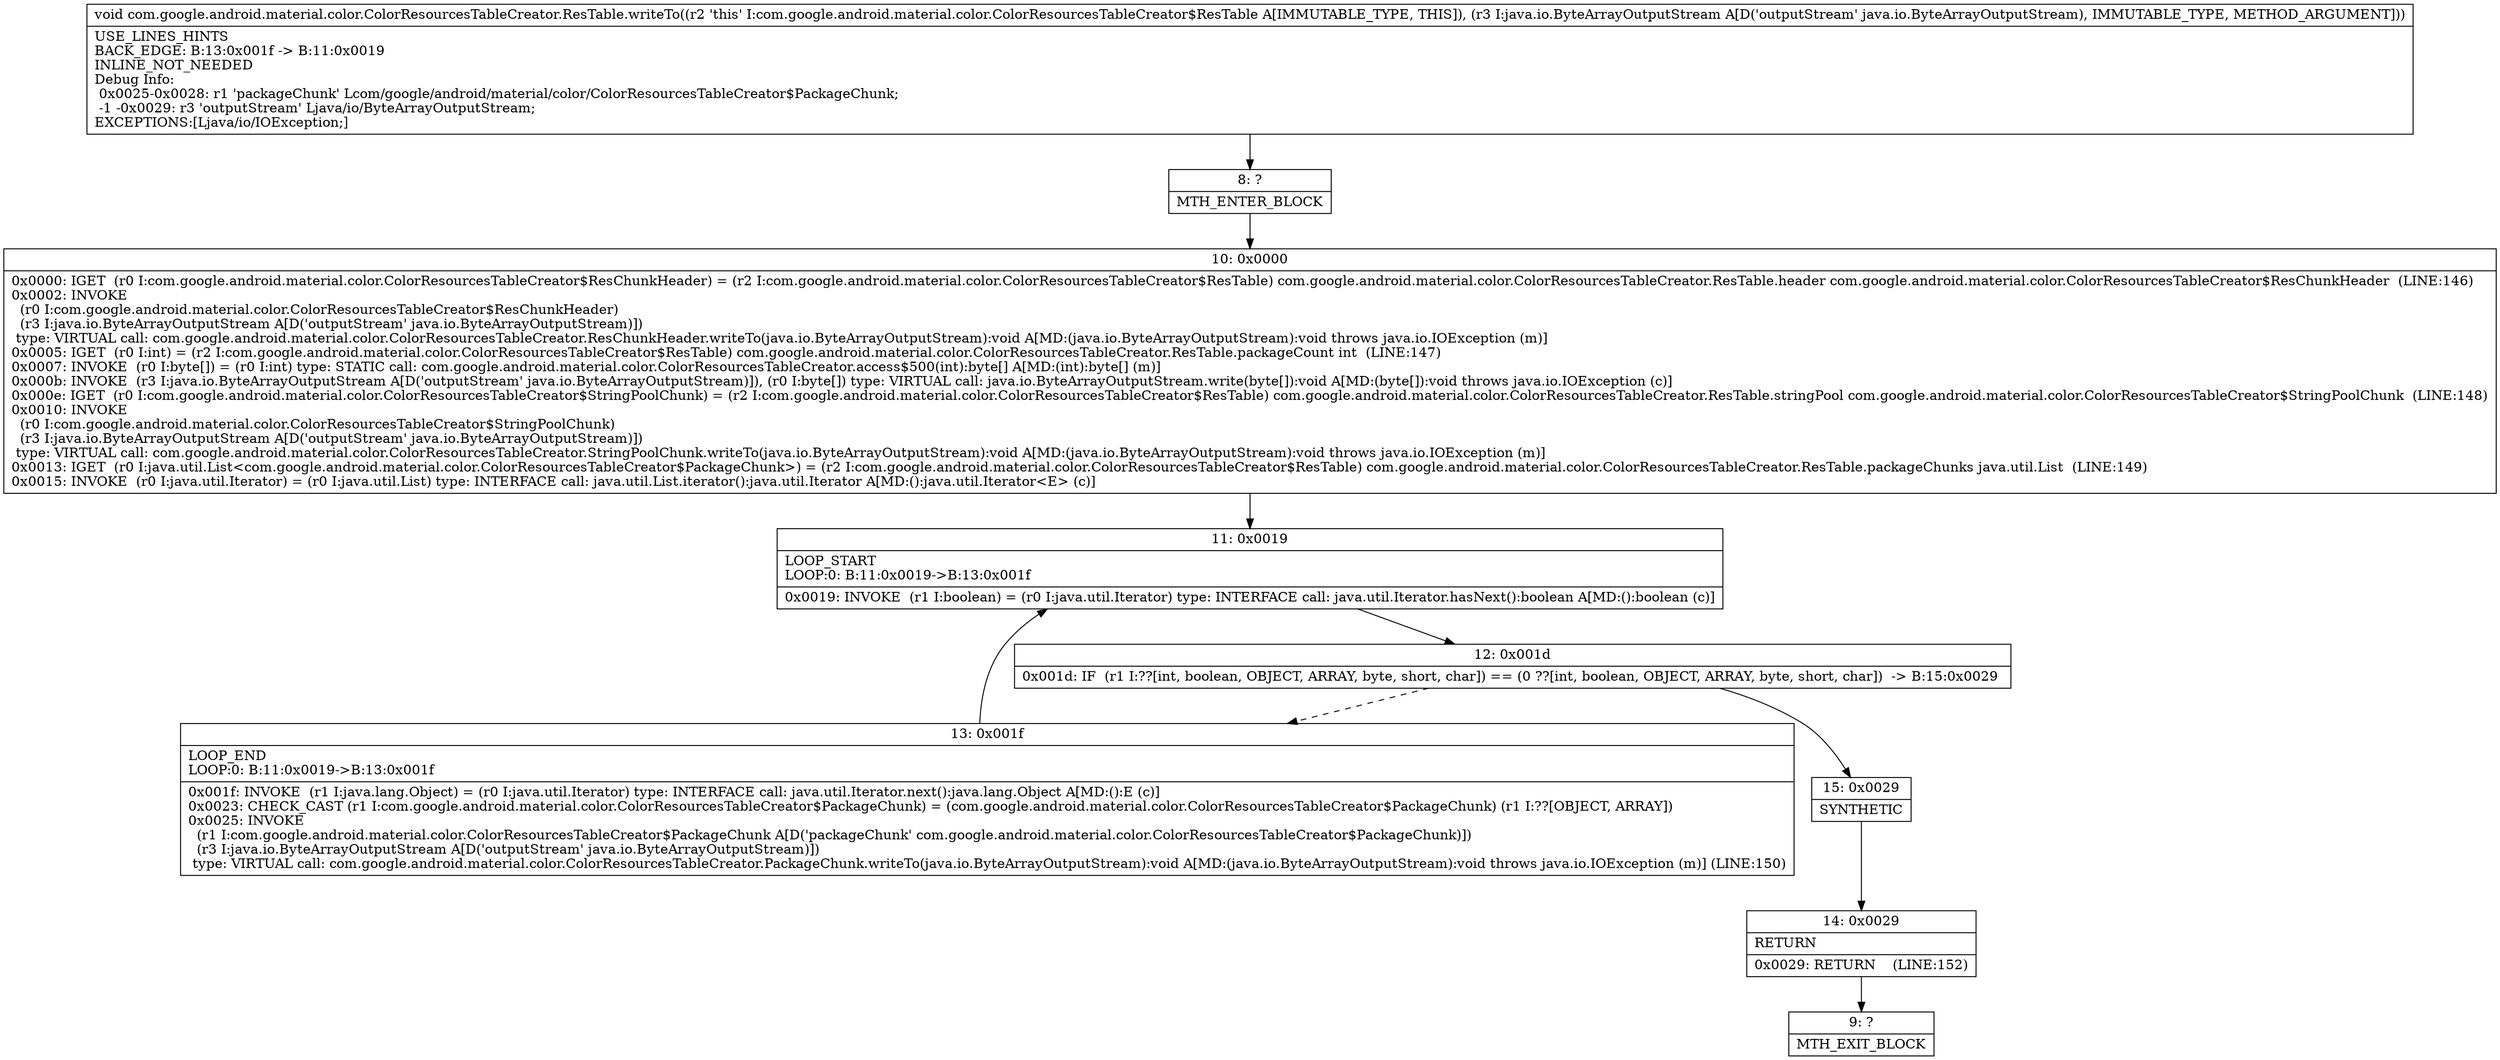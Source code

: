 digraph "CFG forcom.google.android.material.color.ColorResourcesTableCreator.ResTable.writeTo(Ljava\/io\/ByteArrayOutputStream;)V" {
Node_8 [shape=record,label="{8\:\ ?|MTH_ENTER_BLOCK\l}"];
Node_10 [shape=record,label="{10\:\ 0x0000|0x0000: IGET  (r0 I:com.google.android.material.color.ColorResourcesTableCreator$ResChunkHeader) = (r2 I:com.google.android.material.color.ColorResourcesTableCreator$ResTable) com.google.android.material.color.ColorResourcesTableCreator.ResTable.header com.google.android.material.color.ColorResourcesTableCreator$ResChunkHeader  (LINE:146)\l0x0002: INVOKE  \l  (r0 I:com.google.android.material.color.ColorResourcesTableCreator$ResChunkHeader)\l  (r3 I:java.io.ByteArrayOutputStream A[D('outputStream' java.io.ByteArrayOutputStream)])\l type: VIRTUAL call: com.google.android.material.color.ColorResourcesTableCreator.ResChunkHeader.writeTo(java.io.ByteArrayOutputStream):void A[MD:(java.io.ByteArrayOutputStream):void throws java.io.IOException (m)]\l0x0005: IGET  (r0 I:int) = (r2 I:com.google.android.material.color.ColorResourcesTableCreator$ResTable) com.google.android.material.color.ColorResourcesTableCreator.ResTable.packageCount int  (LINE:147)\l0x0007: INVOKE  (r0 I:byte[]) = (r0 I:int) type: STATIC call: com.google.android.material.color.ColorResourcesTableCreator.access$500(int):byte[] A[MD:(int):byte[] (m)]\l0x000b: INVOKE  (r3 I:java.io.ByteArrayOutputStream A[D('outputStream' java.io.ByteArrayOutputStream)]), (r0 I:byte[]) type: VIRTUAL call: java.io.ByteArrayOutputStream.write(byte[]):void A[MD:(byte[]):void throws java.io.IOException (c)]\l0x000e: IGET  (r0 I:com.google.android.material.color.ColorResourcesTableCreator$StringPoolChunk) = (r2 I:com.google.android.material.color.ColorResourcesTableCreator$ResTable) com.google.android.material.color.ColorResourcesTableCreator.ResTable.stringPool com.google.android.material.color.ColorResourcesTableCreator$StringPoolChunk  (LINE:148)\l0x0010: INVOKE  \l  (r0 I:com.google.android.material.color.ColorResourcesTableCreator$StringPoolChunk)\l  (r3 I:java.io.ByteArrayOutputStream A[D('outputStream' java.io.ByteArrayOutputStream)])\l type: VIRTUAL call: com.google.android.material.color.ColorResourcesTableCreator.StringPoolChunk.writeTo(java.io.ByteArrayOutputStream):void A[MD:(java.io.ByteArrayOutputStream):void throws java.io.IOException (m)]\l0x0013: IGET  (r0 I:java.util.List\<com.google.android.material.color.ColorResourcesTableCreator$PackageChunk\>) = (r2 I:com.google.android.material.color.ColorResourcesTableCreator$ResTable) com.google.android.material.color.ColorResourcesTableCreator.ResTable.packageChunks java.util.List  (LINE:149)\l0x0015: INVOKE  (r0 I:java.util.Iterator) = (r0 I:java.util.List) type: INTERFACE call: java.util.List.iterator():java.util.Iterator A[MD:():java.util.Iterator\<E\> (c)]\l}"];
Node_11 [shape=record,label="{11\:\ 0x0019|LOOP_START\lLOOP:0: B:11:0x0019\-\>B:13:0x001f\l|0x0019: INVOKE  (r1 I:boolean) = (r0 I:java.util.Iterator) type: INTERFACE call: java.util.Iterator.hasNext():boolean A[MD:():boolean (c)]\l}"];
Node_12 [shape=record,label="{12\:\ 0x001d|0x001d: IF  (r1 I:??[int, boolean, OBJECT, ARRAY, byte, short, char]) == (0 ??[int, boolean, OBJECT, ARRAY, byte, short, char])  \-\> B:15:0x0029 \l}"];
Node_13 [shape=record,label="{13\:\ 0x001f|LOOP_END\lLOOP:0: B:11:0x0019\-\>B:13:0x001f\l|0x001f: INVOKE  (r1 I:java.lang.Object) = (r0 I:java.util.Iterator) type: INTERFACE call: java.util.Iterator.next():java.lang.Object A[MD:():E (c)]\l0x0023: CHECK_CAST (r1 I:com.google.android.material.color.ColorResourcesTableCreator$PackageChunk) = (com.google.android.material.color.ColorResourcesTableCreator$PackageChunk) (r1 I:??[OBJECT, ARRAY]) \l0x0025: INVOKE  \l  (r1 I:com.google.android.material.color.ColorResourcesTableCreator$PackageChunk A[D('packageChunk' com.google.android.material.color.ColorResourcesTableCreator$PackageChunk)])\l  (r3 I:java.io.ByteArrayOutputStream A[D('outputStream' java.io.ByteArrayOutputStream)])\l type: VIRTUAL call: com.google.android.material.color.ColorResourcesTableCreator.PackageChunk.writeTo(java.io.ByteArrayOutputStream):void A[MD:(java.io.ByteArrayOutputStream):void throws java.io.IOException (m)] (LINE:150)\l}"];
Node_15 [shape=record,label="{15\:\ 0x0029|SYNTHETIC\l}"];
Node_14 [shape=record,label="{14\:\ 0x0029|RETURN\l|0x0029: RETURN    (LINE:152)\l}"];
Node_9 [shape=record,label="{9\:\ ?|MTH_EXIT_BLOCK\l}"];
MethodNode[shape=record,label="{void com.google.android.material.color.ColorResourcesTableCreator.ResTable.writeTo((r2 'this' I:com.google.android.material.color.ColorResourcesTableCreator$ResTable A[IMMUTABLE_TYPE, THIS]), (r3 I:java.io.ByteArrayOutputStream A[D('outputStream' java.io.ByteArrayOutputStream), IMMUTABLE_TYPE, METHOD_ARGUMENT]))  | USE_LINES_HINTS\lBACK_EDGE: B:13:0x001f \-\> B:11:0x0019\lINLINE_NOT_NEEDED\lDebug Info:\l  0x0025\-0x0028: r1 'packageChunk' Lcom\/google\/android\/material\/color\/ColorResourcesTableCreator$PackageChunk;\l  \-1 \-0x0029: r3 'outputStream' Ljava\/io\/ByteArrayOutputStream;\lEXCEPTIONS:[Ljava\/io\/IOException;]\l}"];
MethodNode -> Node_8;Node_8 -> Node_10;
Node_10 -> Node_11;
Node_11 -> Node_12;
Node_12 -> Node_13[style=dashed];
Node_12 -> Node_15;
Node_13 -> Node_11;
Node_15 -> Node_14;
Node_14 -> Node_9;
}

